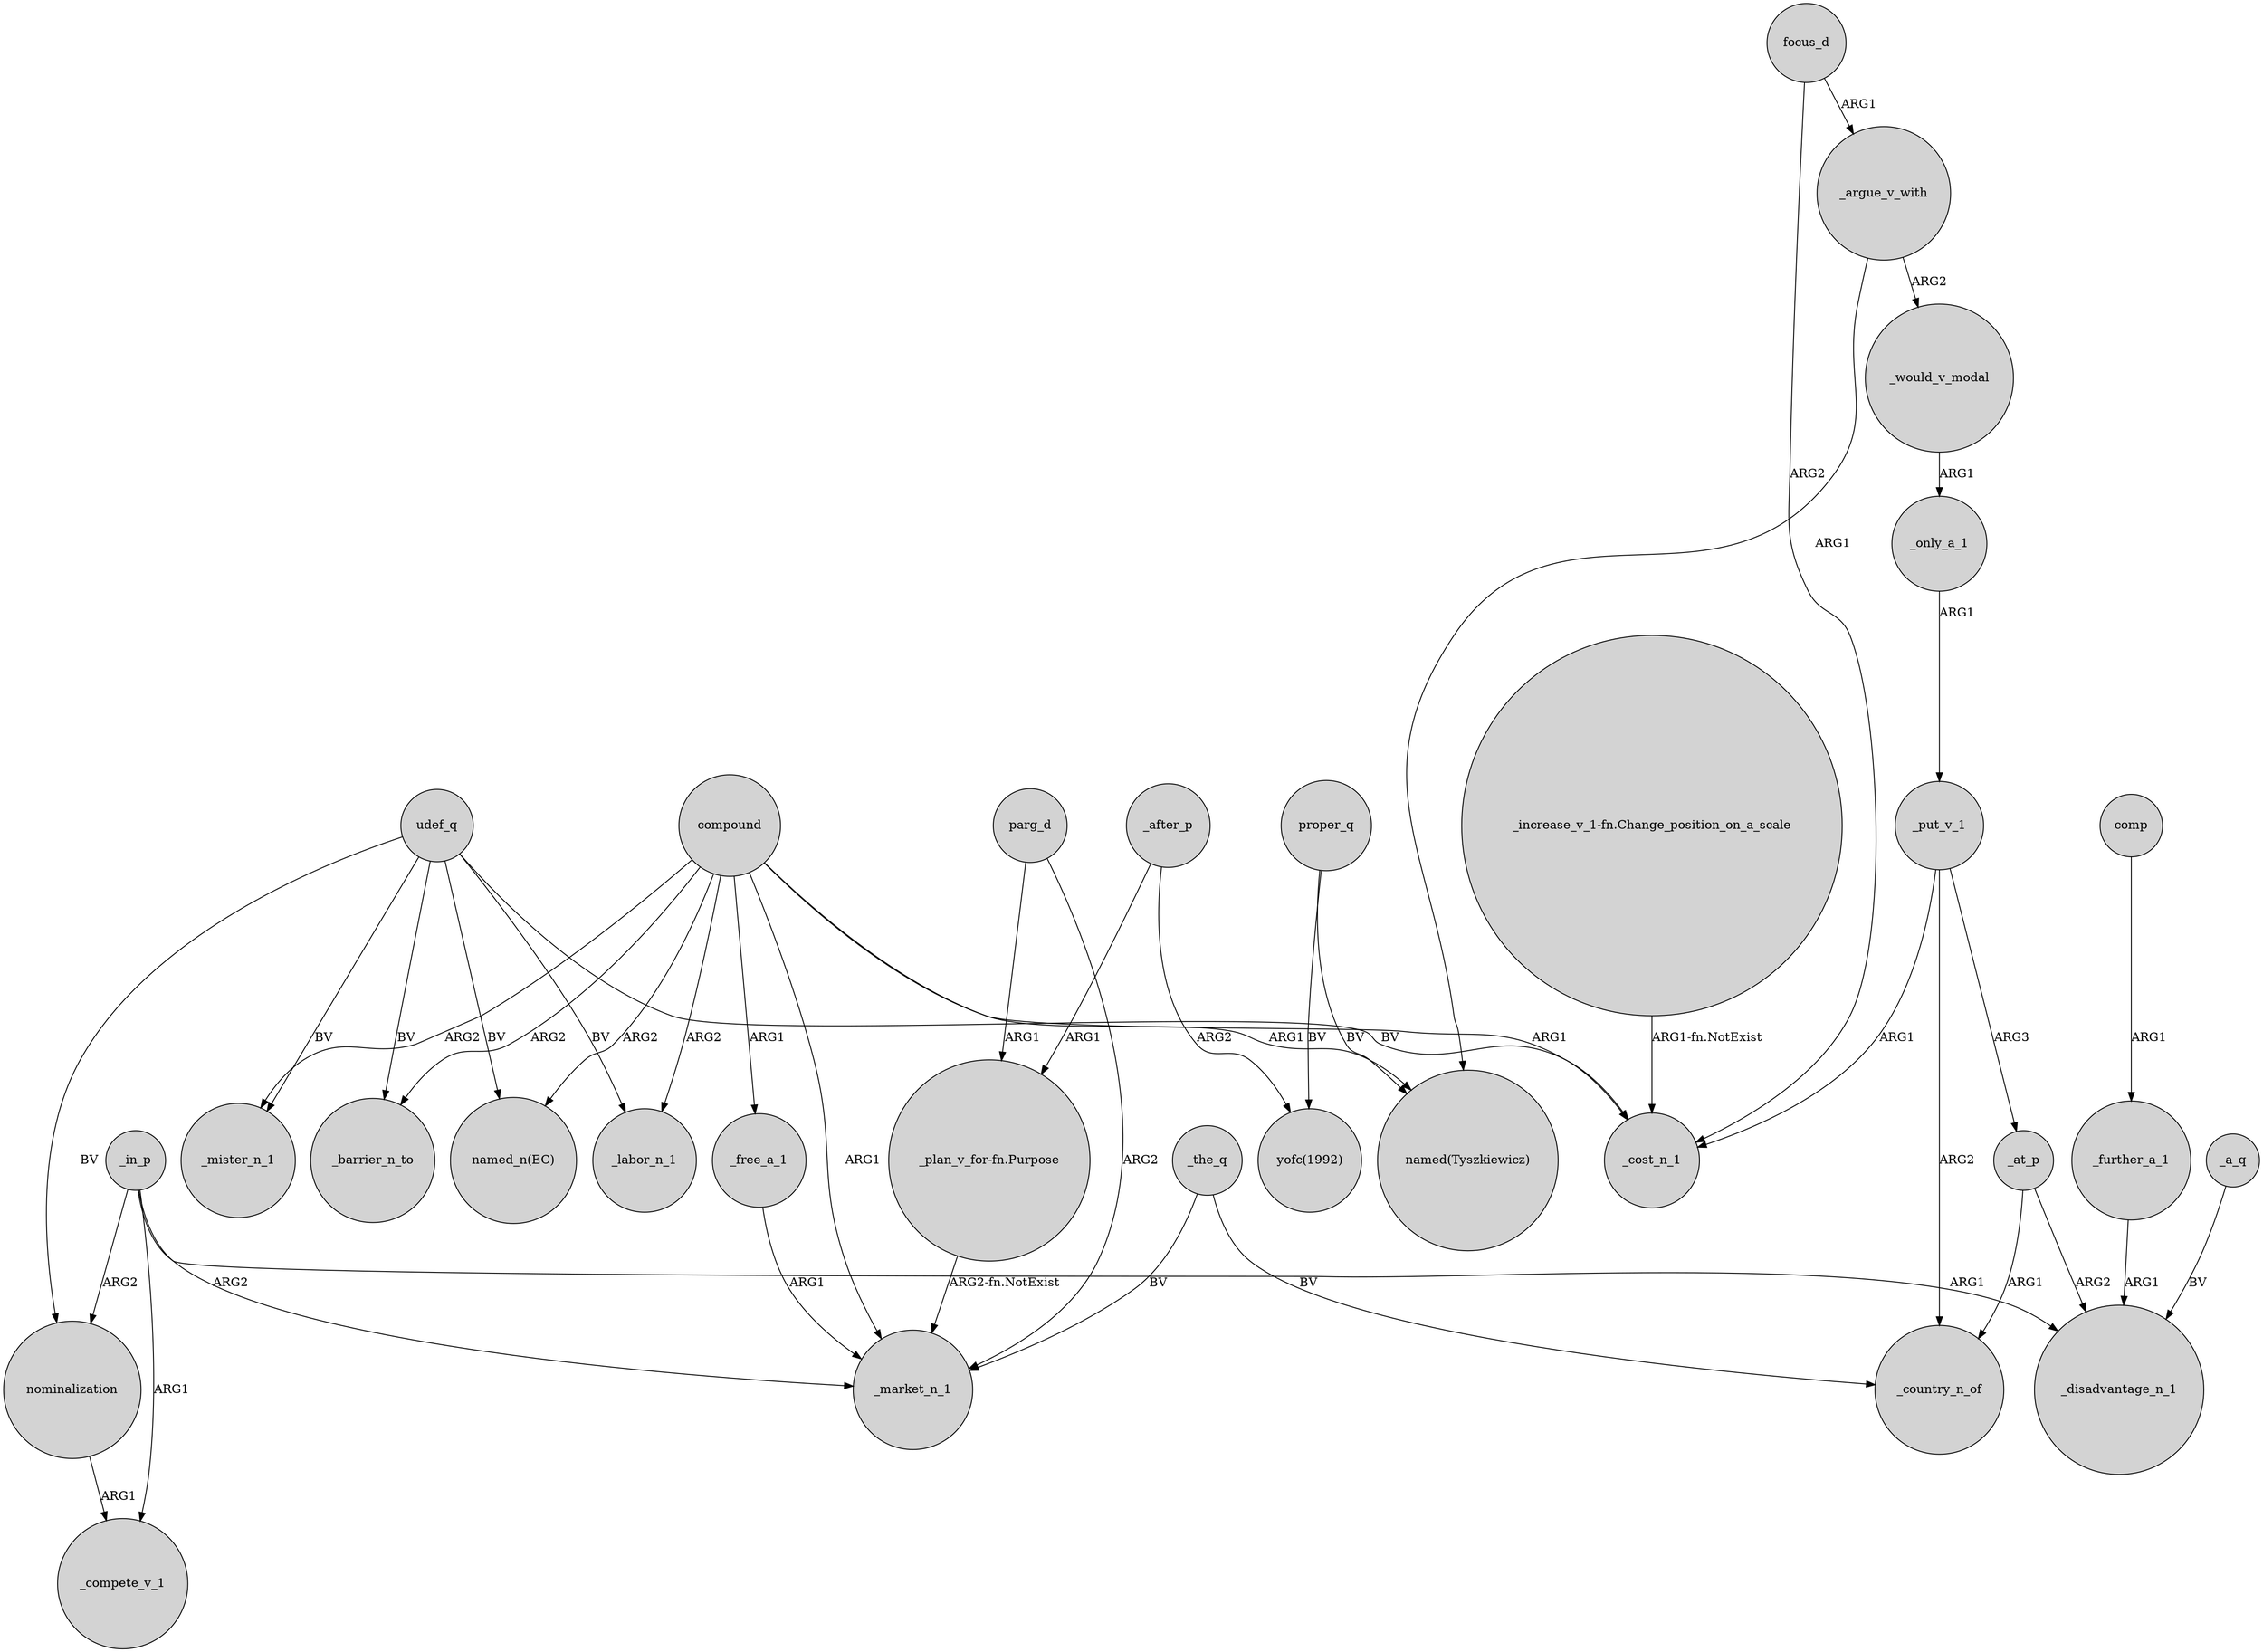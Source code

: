 digraph {
	node [shape=circle style=filled]
	"_increase_v_1-fn.Change_position_on_a_scale" -> _cost_n_1 [label="ARG1-fn.NotExist"]
	_put_v_1 -> _at_p [label=ARG3]
	parg_d -> "_plan_v_for-fn.Purpose" [label=ARG1]
	focus_d -> _argue_v_with [label=ARG1]
	_put_v_1 -> _cost_n_1 [label=ARG1]
	_in_p -> _disadvantage_n_1 [label=ARG1]
	compound -> _free_a_1 [label=ARG1]
	_only_a_1 -> _put_v_1 [label=ARG1]
	_in_p -> _compete_v_1 [label=ARG1]
	"_plan_v_for-fn.Purpose" -> _market_n_1 [label="ARG2-fn.NotExist"]
	compound -> _mister_n_1 [label=ARG2]
	_free_a_1 -> _market_n_1 [label=ARG1]
	proper_q -> "yofc(1992)" [label=BV]
	udef_q -> _mister_n_1 [label=BV]
	_at_p -> _disadvantage_n_1 [label=ARG2]
	compound -> _labor_n_1 [label=ARG2]
	compound -> _barrier_n_to [label=ARG2]
	udef_q -> _cost_n_1 [label=BV]
	focus_d -> _cost_n_1 [label=ARG2]
	udef_q -> _labor_n_1 [label=BV]
	parg_d -> _market_n_1 [label=ARG2]
	udef_q -> _barrier_n_to [label=BV]
	compound -> "named_n(EC)" [label=ARG2]
	_the_q -> _country_n_of [label=BV]
	_would_v_modal -> _only_a_1 [label=ARG1]
	_argue_v_with -> "named(Tyszkiewicz)" [label=ARG1]
	_argue_v_with -> _would_v_modal [label=ARG2]
	_further_a_1 -> _disadvantage_n_1 [label=ARG1]
	comp -> _further_a_1 [label=ARG1]
	udef_q -> "named_n(EC)" [label=BV]
	_after_p -> "_plan_v_for-fn.Purpose" [label=ARG1]
	_a_q -> _disadvantage_n_1 [label=BV]
	compound -> _cost_n_1 [label=ARG1]
	_put_v_1 -> _country_n_of [label=ARG2]
	udef_q -> nominalization [label=BV]
	nominalization -> _compete_v_1 [label=ARG1]
	_in_p -> _market_n_1 [label=ARG2]
	compound -> _market_n_1 [label=ARG1]
	_after_p -> "yofc(1992)" [label=ARG2]
	_in_p -> nominalization [label=ARG2]
	_the_q -> _market_n_1 [label=BV]
	proper_q -> "named(Tyszkiewicz)" [label=BV]
	compound -> "named(Tyszkiewicz)" [label=ARG1]
	_at_p -> _country_n_of [label=ARG1]
}
